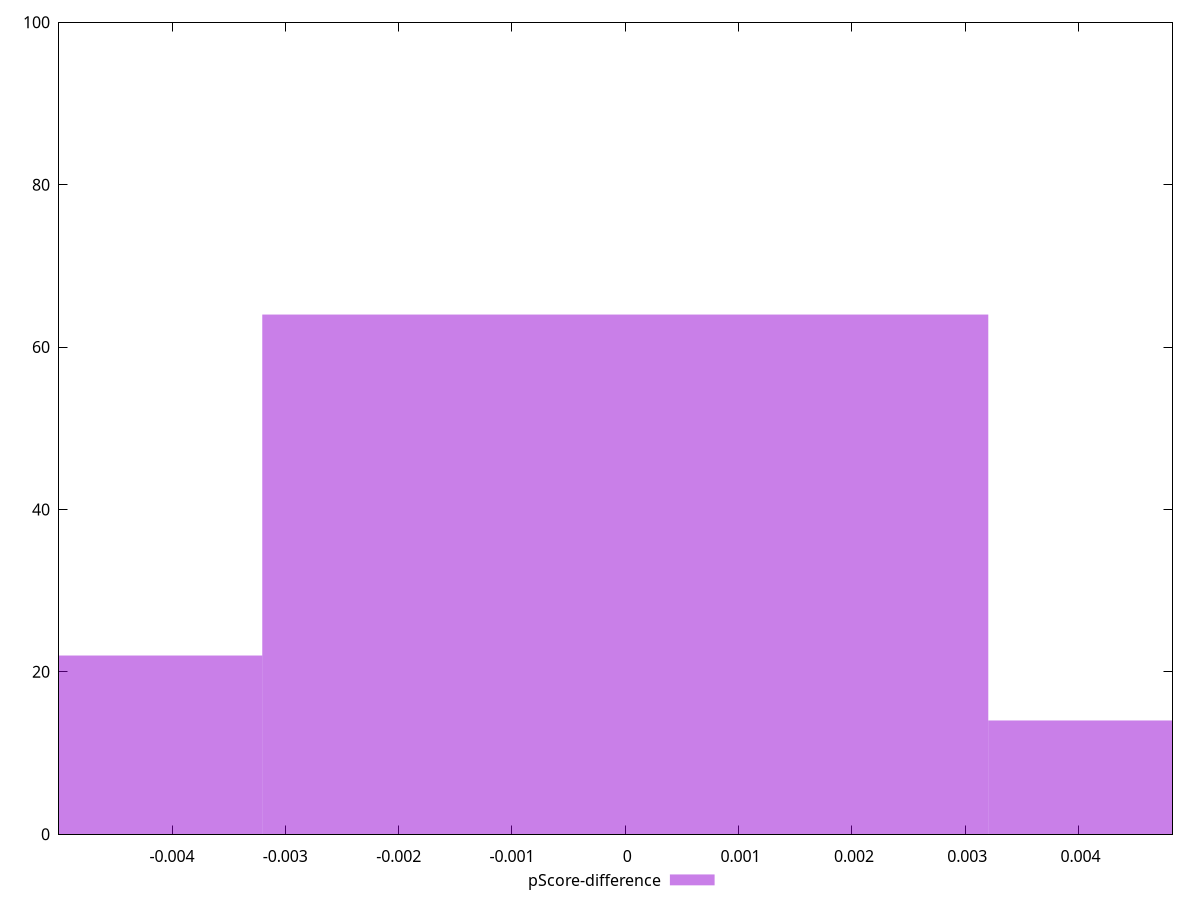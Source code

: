 reset

$pScoreDifference <<EOF
0 64
-0.0064077325540152705 22
0.0064077325540152705 14
EOF

set key outside below
set boxwidth 0.0064077325540152705
set xrange [-0.004997895994644952:0.004829760167013825]
set yrange [0:100]
set trange [0:100]
set style fill transparent solid 0.5 noborder
set terminal svg size 640, 490 enhanced background rgb 'white'
set output "report_00015_2021-02-09T16-11-33.973Z/first-cpu-idle/samples/pages+cached/pScore-difference/histogram.svg"

plot $pScoreDifference title "pScore-difference" with boxes

reset
